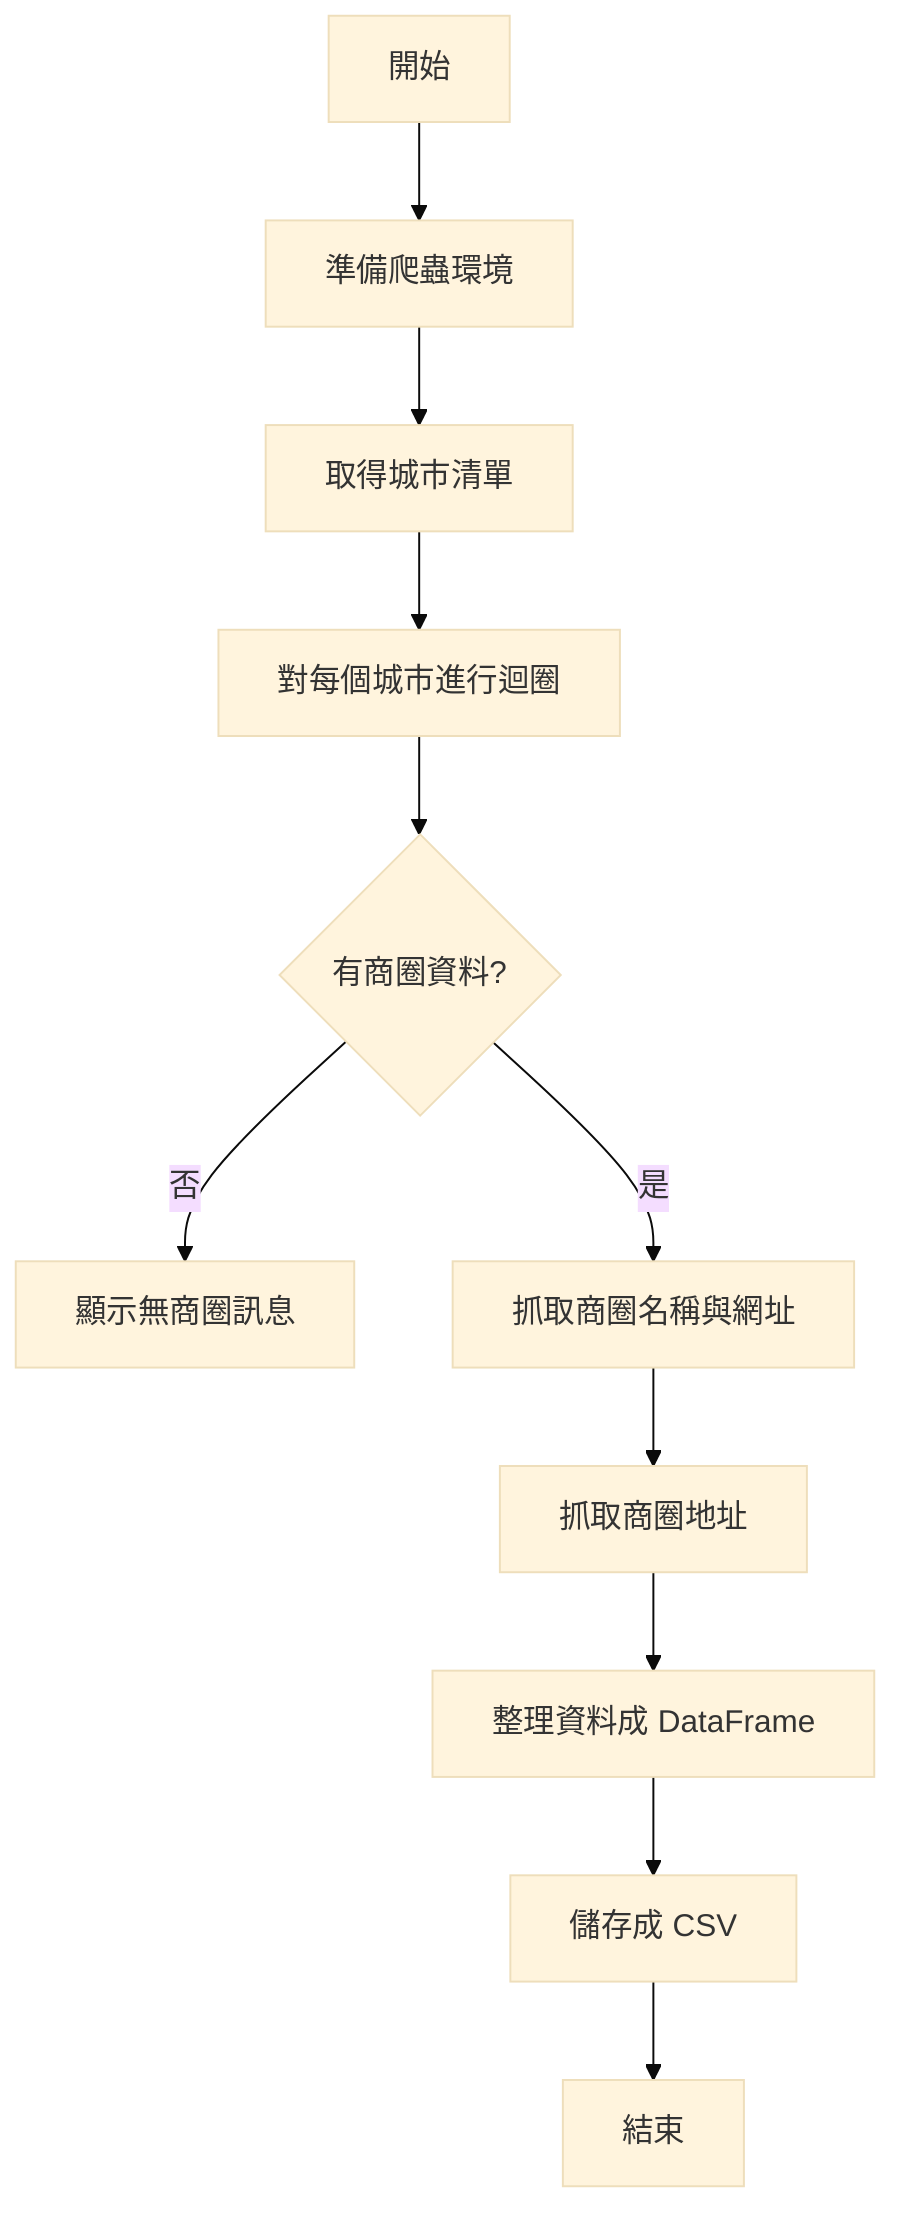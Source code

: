 %%{init: {"theme":"base"}}%%
flowchart TD
    A[開始] --> B[準備爬蟲環境]
    B --> C[取得城市清單]
    C --> D[對每個城市進行迴圈]
    D --> E{有商圈資料?}
    E -->|否| F[顯示無商圈訊息]
    E -->|是| G[抓取商圈名稱與網址]
    G --> H[抓取商圈地址]
    H --> I[整理資料成 DataFrame]
    I --> J[儲存成 CSV]
    J --> K[結束]